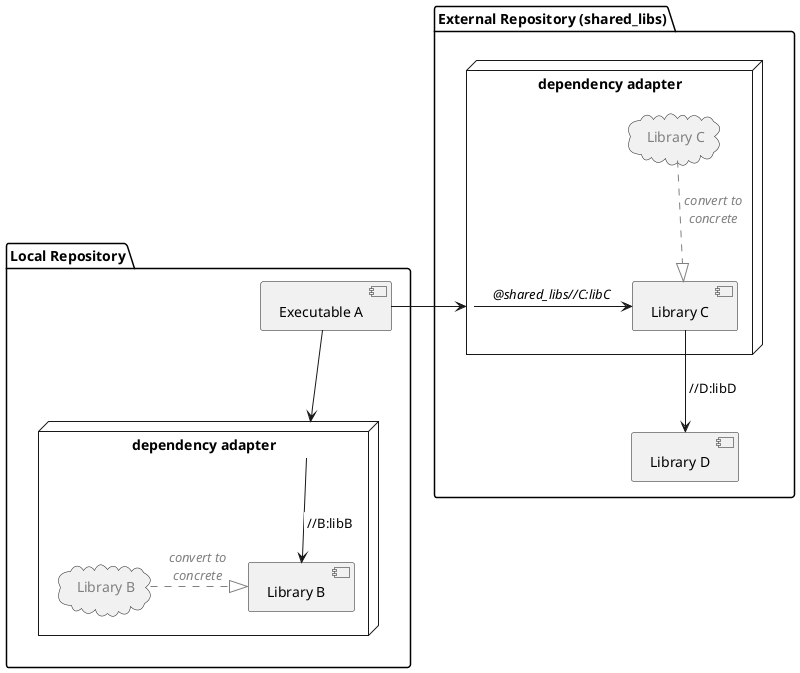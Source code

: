 @startuml
package "Local Repository" {
    [ Executable A ] as A
    node "dependency adapter" as adapter_local {
        cloud "<color:grey>Library B" as B
        [ Library B ] as B_concrete
    }
}

package "External Repository (shared_libs)" {
    node "dependency adapter" as adapter_shared {
        cloud "<color:grey>Library C" as C
        [ Library C ] as C_concrete
    }
    [ Library D ] as D
}

A -d-> adapter_local
adapter_local --> B_concrete: <back:white> //B:libB
B .[#grey]r.|> B_concrete: <color:grey>//convert to //\n<color:grey>//concrete //
A -r-> adapter_shared
C .[#grey]d.|> C_concrete: <color:grey>// convert to//\n<color:grey>// concrete//
adapter_shared -r-> C_concrete: <back:white>//@shared_libs~//C:libC //
C_concrete --> D: <back:white> //D:libD

@enduml